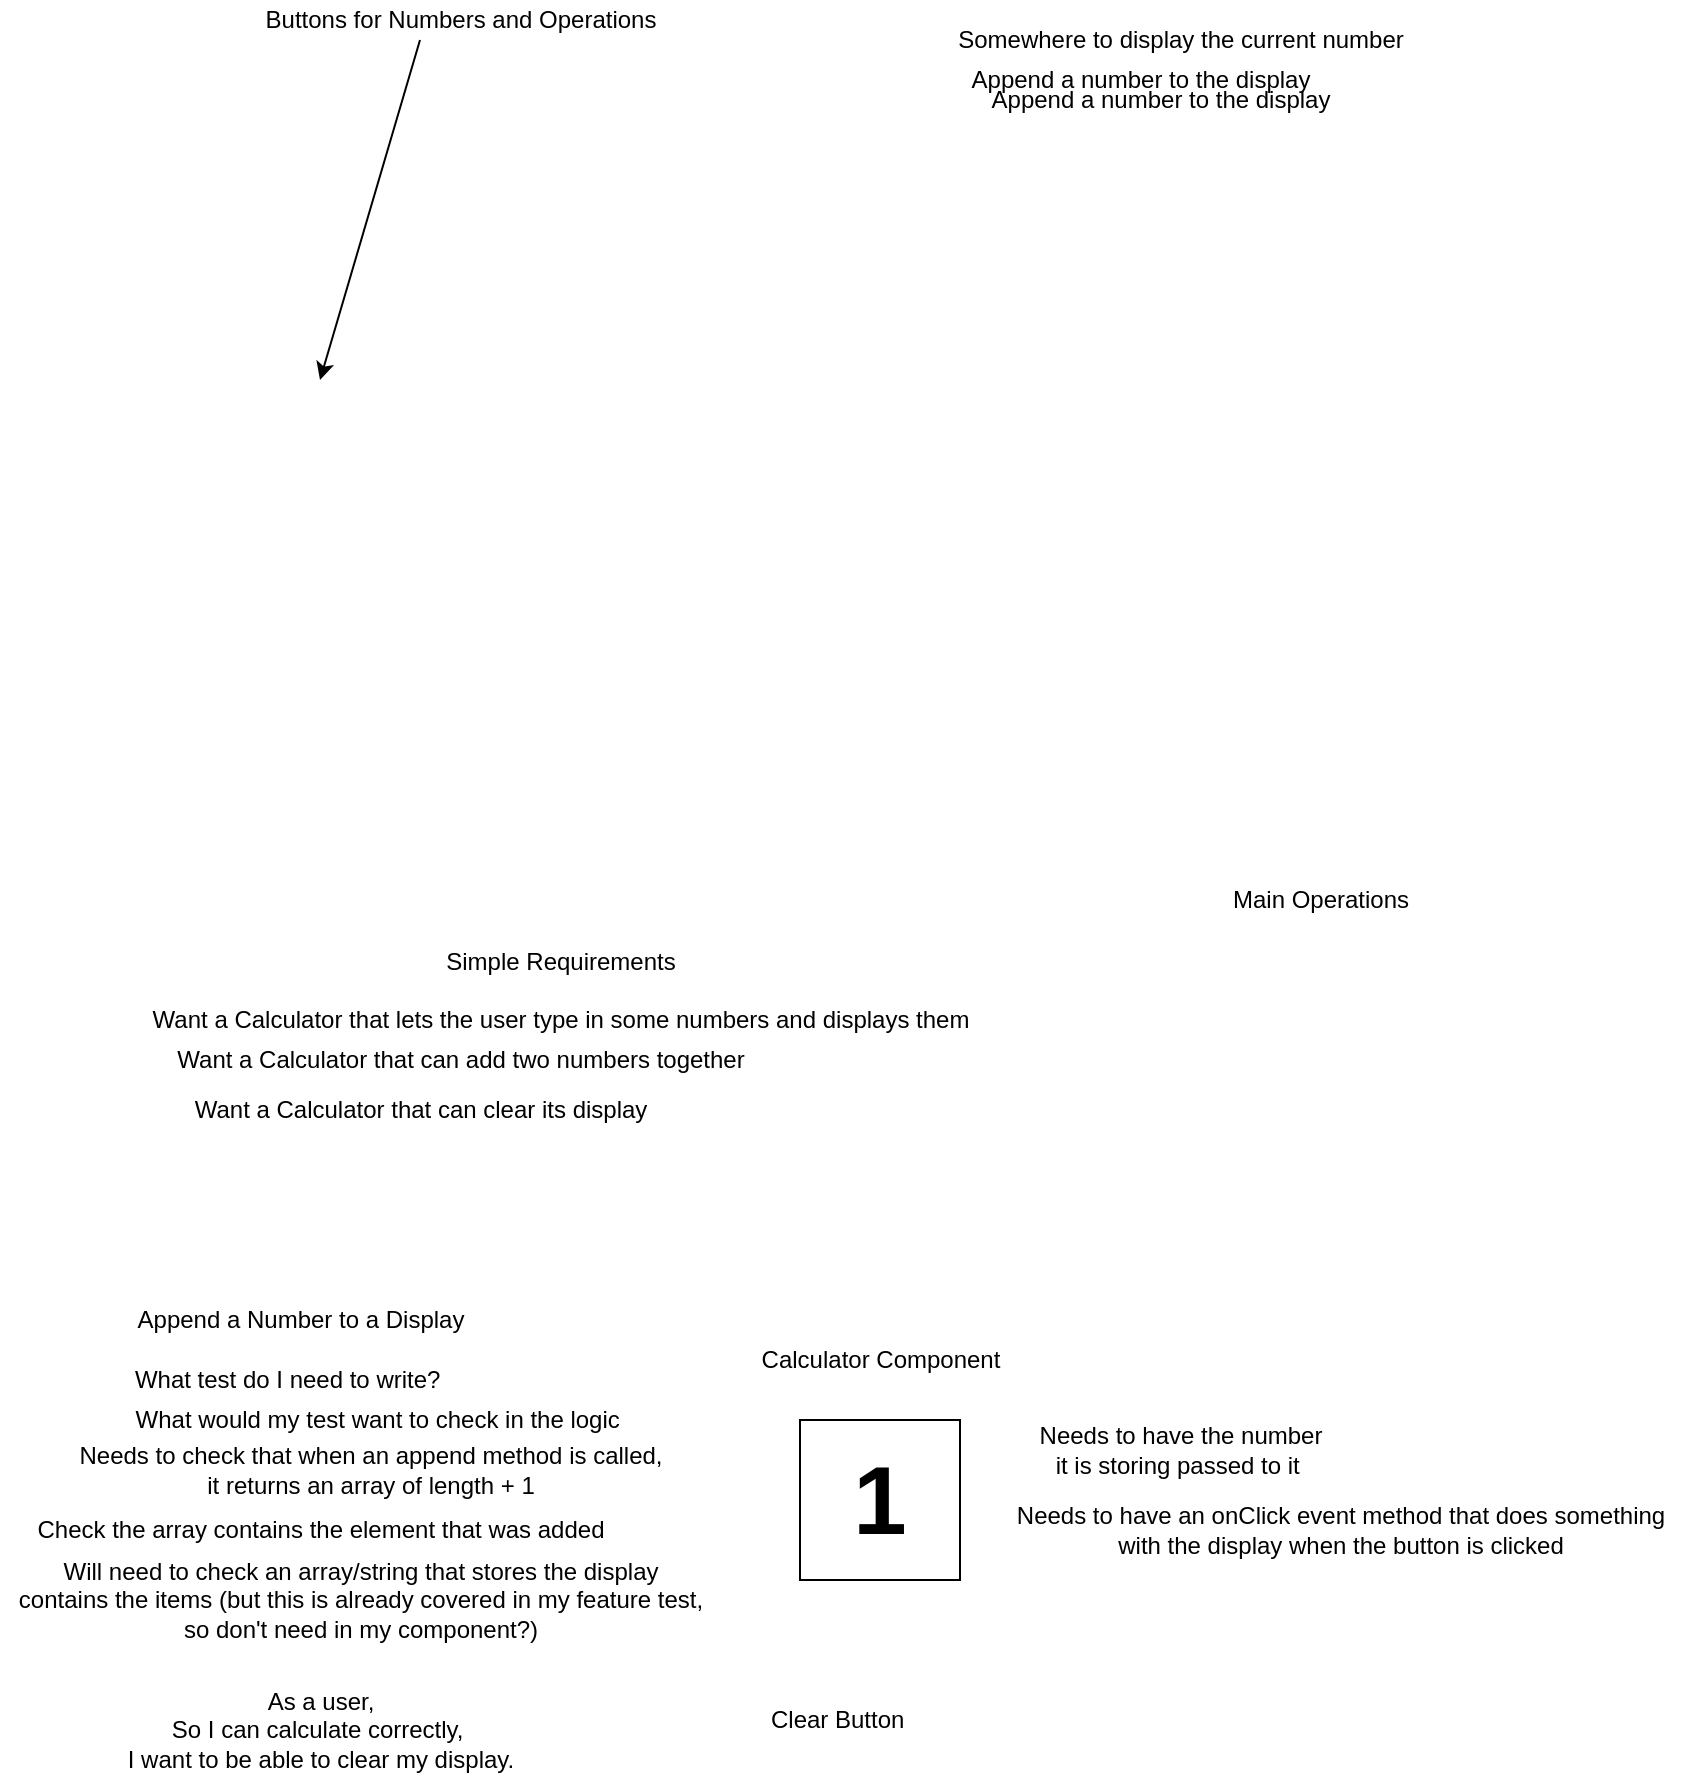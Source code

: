 <mxfile>
    <diagram id="lhCFNLX7x3FErVzATT6z" name="Page-1">
        <mxGraphModel dx="587" dy="635" grid="1" gridSize="10" guides="1" tooltips="1" connect="1" arrows="1" fold="1" page="1" pageScale="1" pageWidth="827" pageHeight="1169" math="0" shadow="0">
            <root>
                <mxCell id="0"/>
                <mxCell id="1" parent="0"/>
                <mxCell id="duD0OscKRhEGUbKgNiGc-11" value="" style="group" parent="1" vertex="1" connectable="0">
                    <mxGeometry x="100" y="20" width="691.94" height="564.5" as="geometry"/>
                </mxCell>
                <mxCell id="duD0OscKRhEGUbKgNiGc-1" value="" style="shape=image;verticalLabelPosition=bottom;labelBackgroundColor=#ffffff;verticalAlign=top;aspect=fixed;imageAspect=0;image=https://res.cloudinary.com/practicaldev/image/fetch/s--r1TEE8kz--/c_limit%2Cf_auto%2Cfl_progressive%2Cq_auto%2Cw_880/https://www.devaradise.com/wp-content/uploads/2020/09/react-calculator-1-1024x489.jpg;sketch=1;" parent="duD0OscKRhEGUbKgNiGc-11" vertex="1">
                    <mxGeometry y="100" width="691.94" height="330" as="geometry"/>
                </mxCell>
                <mxCell id="duD0OscKRhEGUbKgNiGc-4" value="" style="endArrow=classic;html=1;" parent="duD0OscKRhEGUbKgNiGc-11" edge="1">
                    <mxGeometry width="50" height="50" relative="1" as="geometry">
                        <mxPoint x="160" y="20" as="sourcePoint"/>
                        <mxPoint x="110" y="190" as="targetPoint"/>
                    </mxGeometry>
                </mxCell>
                <mxCell id="duD0OscKRhEGUbKgNiGc-5" value="Buttons for Numbers and Operations" style="text;html=1;align=center;verticalAlign=middle;resizable=0;points=[];autosize=1;strokeColor=none;" parent="duD0OscKRhEGUbKgNiGc-11" vertex="1">
                    <mxGeometry x="75" width="210" height="20" as="geometry"/>
                </mxCell>
                <mxCell id="duD0OscKRhEGUbKgNiGc-6" value="Somewhere to display the current number" style="text;html=1;align=center;verticalAlign=middle;resizable=0;points=[];autosize=1;strokeColor=none;" parent="duD0OscKRhEGUbKgNiGc-11" vertex="1">
                    <mxGeometry x="420" y="10" width="240" height="20" as="geometry"/>
                </mxCell>
                <mxCell id="duD0OscKRhEGUbKgNiGc-7" value="Main Operations" style="text;html=1;align=center;verticalAlign=middle;resizable=0;points=[];autosize=1;strokeColor=none;" parent="duD0OscKRhEGUbKgNiGc-11" vertex="1">
                    <mxGeometry x="560" y="440" width="100" height="20" as="geometry"/>
                </mxCell>
                <mxCell id="duD0OscKRhEGUbKgNiGc-8" value="&lt;div&gt;Simple Requirements&lt;/div&gt;&lt;div&gt;&lt;br&gt;&lt;/div&gt;&lt;div&gt;Want a Calculator that lets the user type in some numbers and displays them &lt;br&gt;&lt;/div&gt;" style="text;html=1;align=center;verticalAlign=middle;resizable=0;points=[];autosize=1;strokeColor=none;" parent="duD0OscKRhEGUbKgNiGc-11" vertex="1">
                    <mxGeometry x="20" y="470" width="420" height="50" as="geometry"/>
                </mxCell>
                <mxCell id="duD0OscKRhEGUbKgNiGc-9" value="Want a Calculator that can add two numbers together" style="text;html=1;align=center;verticalAlign=middle;resizable=0;points=[];autosize=1;strokeColor=none;" parent="duD0OscKRhEGUbKgNiGc-11" vertex="1">
                    <mxGeometry x="30" y="520" width="300" height="20" as="geometry"/>
                </mxCell>
                <mxCell id="duD0OscKRhEGUbKgNiGc-10" value="Want a Calculator that can clear its display" style="text;html=1;align=center;verticalAlign=middle;resizable=0;points=[];autosize=1;strokeColor=none;" parent="duD0OscKRhEGUbKgNiGc-11" vertex="1">
                    <mxGeometry x="40" y="544.5" width="240" height="20" as="geometry"/>
                </mxCell>
                <mxCell id="2" value="&lt;b&gt;&lt;font style=&quot;font-size: 48px&quot;&gt;1&lt;/font&gt;&lt;/b&gt;" style="whiteSpace=wrap;html=1;aspect=fixed;" parent="1" vertex="1">
                    <mxGeometry x="450" y="730" width="80" height="80" as="geometry"/>
                </mxCell>
                <mxCell id="3" value="Calculator Component" style="text;html=1;align=center;verticalAlign=middle;resizable=0;points=[];autosize=1;strokeColor=none;" parent="1" vertex="1">
                    <mxGeometry x="425" y="690" width="130" height="20" as="geometry"/>
                </mxCell>
                <mxCell id="4" value="Needs to have the number &lt;br&gt;it is storing passed to it&amp;nbsp;" style="text;html=1;align=center;verticalAlign=middle;resizable=0;points=[];autosize=1;strokeColor=none;" parent="1" vertex="1">
                    <mxGeometry x="560" y="730" width="160" height="30" as="geometry"/>
                </mxCell>
                <mxCell id="5" value="Needs to have an onClick event method that does something &lt;br&gt;with the display when the button is clicked" style="text;html=1;align=center;verticalAlign=middle;resizable=0;points=[];autosize=1;strokeColor=none;" parent="1" vertex="1">
                    <mxGeometry x="550" y="770" width="340" height="30" as="geometry"/>
                </mxCell>
                <mxCell id="6" value="Append a number to the display" style="text;html=1;align=center;verticalAlign=middle;resizable=0;points=[];autosize=1;strokeColor=none;" parent="1" vertex="1">
                    <mxGeometry x="530" y="50" width="180" height="20" as="geometry"/>
                </mxCell>
                <mxCell id="7" value="Append a number to the display" style="text;html=1;align=center;verticalAlign=middle;resizable=0;points=[];autosize=1;strokeColor=none;" parent="1" vertex="1">
                    <mxGeometry x="540" y="60" width="180" height="20" as="geometry"/>
                </mxCell>
                <mxCell id="8" value="Append a Number to a Display" style="text;html=1;align=center;verticalAlign=middle;resizable=0;points=[];autosize=1;strokeColor=none;" parent="1" vertex="1">
                    <mxGeometry x="110" y="670" width="180" height="20" as="geometry"/>
                </mxCell>
                <mxCell id="9" value="What test do I need to write?&amp;nbsp;" style="text;html=1;align=center;verticalAlign=middle;resizable=0;points=[];autosize=1;strokeColor=none;" parent="1" vertex="1">
                    <mxGeometry x="110" y="700" width="170" height="20" as="geometry"/>
                </mxCell>
                <mxCell id="10" value="What would my test want to check in the logic&amp;nbsp;" style="text;html=1;align=center;verticalAlign=middle;resizable=0;points=[];autosize=1;strokeColor=none;" parent="1" vertex="1">
                    <mxGeometry x="110" y="720" width="260" height="20" as="geometry"/>
                </mxCell>
                <mxCell id="11" value="Needs to check that when an append method is called, &lt;br&gt;it returns an array of length + 1" style="text;html=1;align=center;verticalAlign=middle;resizable=0;points=[];autosize=1;strokeColor=none;" parent="1" vertex="1">
                    <mxGeometry x="80" y="740" width="310" height="30" as="geometry"/>
                </mxCell>
                <mxCell id="12" value="Check the array contains the element that was added" style="text;html=1;align=center;verticalAlign=middle;resizable=0;points=[];autosize=1;strokeColor=none;" parent="1" vertex="1">
                    <mxGeometry x="60" y="775" width="300" height="20" as="geometry"/>
                </mxCell>
                <mxCell id="13" value="Will need to check an array/string that stores the display &lt;br&gt;contains the items (but this is already covered in my feature test, &lt;br&gt;so don't need in my component?)" style="text;html=1;align=center;verticalAlign=middle;resizable=0;points=[];autosize=1;strokeColor=none;" parent="1" vertex="1">
                    <mxGeometry x="50" y="795" width="360" height="50" as="geometry"/>
                </mxCell>
                <mxCell id="14" value="Clear Button&amp;nbsp;" style="text;html=1;align=center;verticalAlign=middle;resizable=0;points=[];autosize=1;strokeColor=none;" vertex="1" parent="1">
                    <mxGeometry x="425" y="870" width="90" height="20" as="geometry"/>
                </mxCell>
                <mxCell id="15" value="As a user, &lt;br&gt;So I can calculate correctly,&amp;nbsp;&lt;br&gt;I want to be able to clear my display." style="text;html=1;align=center;verticalAlign=middle;resizable=0;points=[];autosize=1;strokeColor=none;" vertex="1" parent="1">
                    <mxGeometry x="105" y="860" width="210" height="50" as="geometry"/>
                </mxCell>
            </root>
        </mxGraphModel>
    </diagram>
</mxfile>